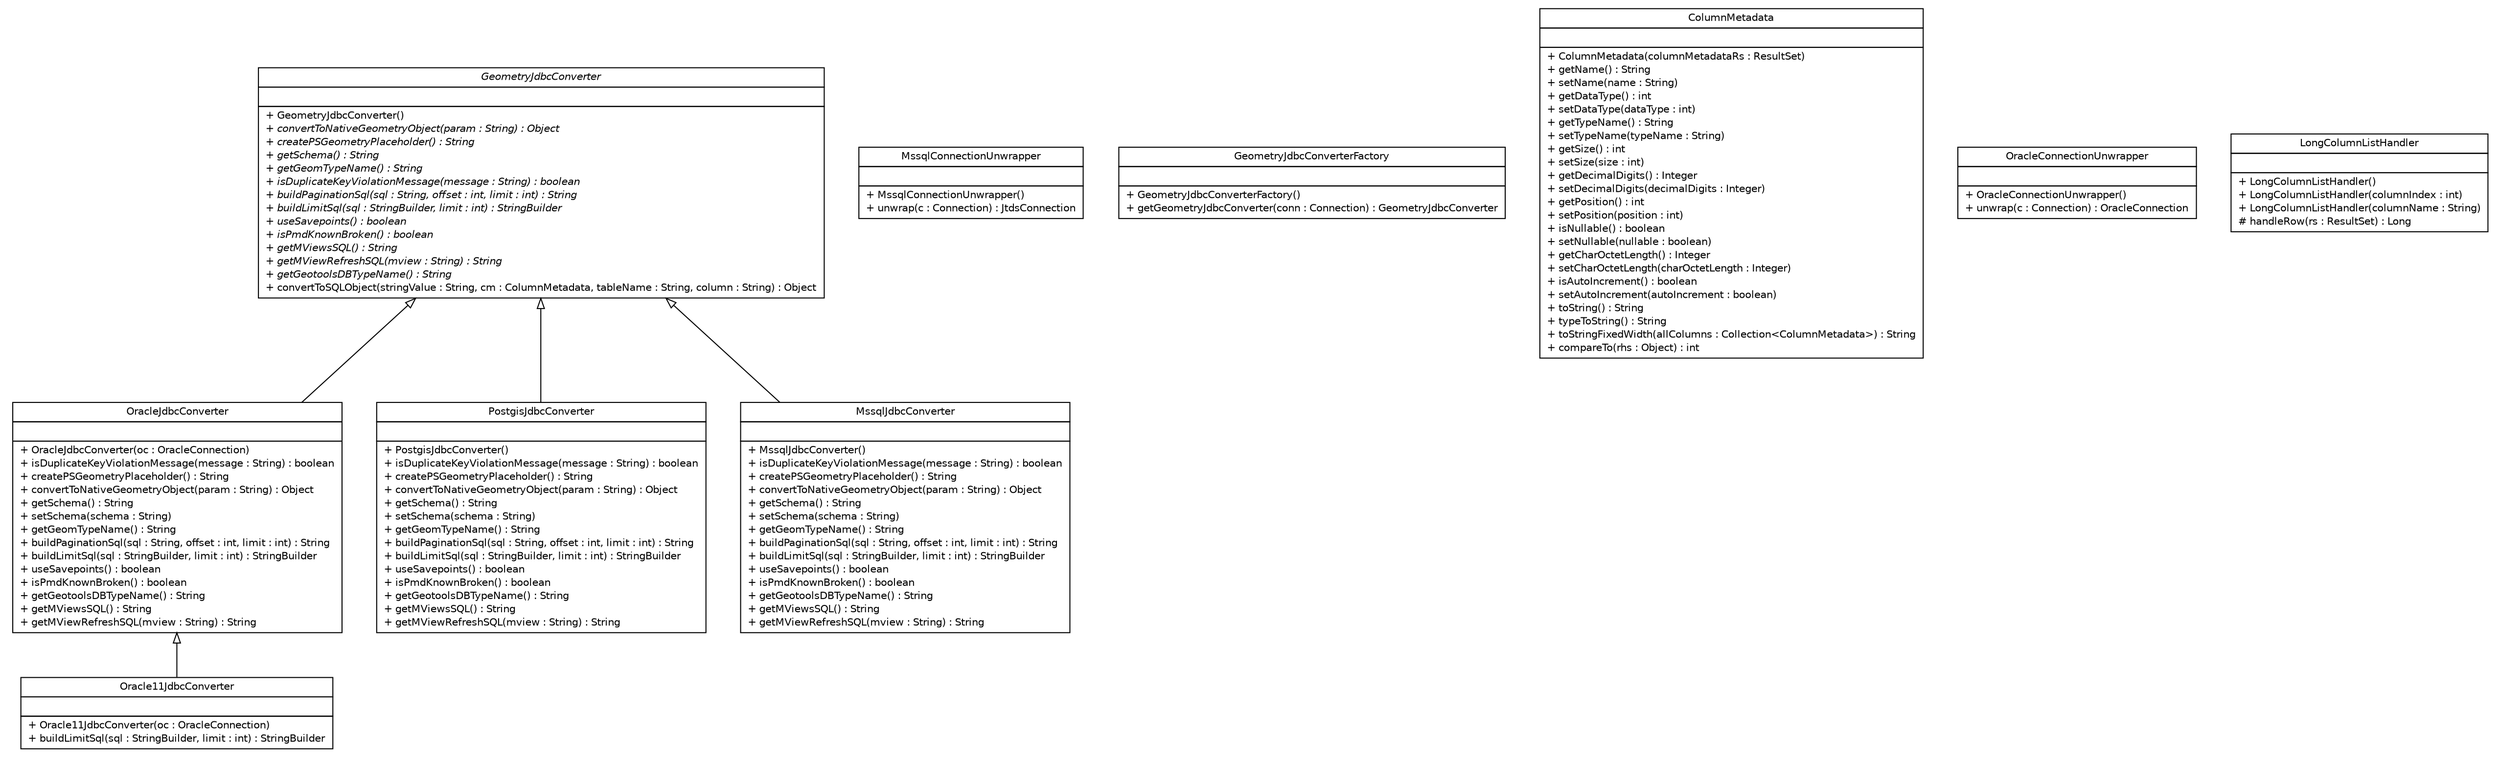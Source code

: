 #!/usr/local/bin/dot
#
# Class diagram 
# Generated by UMLGraph version R5_6-24-gf6e263 (http://www.umlgraph.org/)
#

digraph G {
	edge [fontname="Helvetica",fontsize=10,labelfontname="Helvetica",labelfontsize=10];
	node [fontname="Helvetica",fontsize=10,shape=plaintext];
	nodesep=0.25;
	ranksep=0.5;
	// nl.b3p.brmo.loader.jdbc.OracleJdbcConverter
	c383 [label=<<table title="nl.b3p.brmo.loader.jdbc.OracleJdbcConverter" border="0" cellborder="1" cellspacing="0" cellpadding="2" port="p" href="./OracleJdbcConverter.html">
		<tr><td><table border="0" cellspacing="0" cellpadding="1">
<tr><td align="center" balign="center"> OracleJdbcConverter </td></tr>
		</table></td></tr>
		<tr><td><table border="0" cellspacing="0" cellpadding="1">
<tr><td align="left" balign="left">  </td></tr>
		</table></td></tr>
		<tr><td><table border="0" cellspacing="0" cellpadding="1">
<tr><td align="left" balign="left"> + OracleJdbcConverter(oc : OracleConnection) </td></tr>
<tr><td align="left" balign="left"> + isDuplicateKeyViolationMessage(message : String) : boolean </td></tr>
<tr><td align="left" balign="left"> + createPSGeometryPlaceholder() : String </td></tr>
<tr><td align="left" balign="left"> + convertToNativeGeometryObject(param : String) : Object </td></tr>
<tr><td align="left" balign="left"> + getSchema() : String </td></tr>
<tr><td align="left" balign="left"> + setSchema(schema : String) </td></tr>
<tr><td align="left" balign="left"> + getGeomTypeName() : String </td></tr>
<tr><td align="left" balign="left"> + buildPaginationSql(sql : String, offset : int, limit : int) : String </td></tr>
<tr><td align="left" balign="left"> + buildLimitSql(sql : StringBuilder, limit : int) : StringBuilder </td></tr>
<tr><td align="left" balign="left"> + useSavepoints() : boolean </td></tr>
<tr><td align="left" balign="left"> + isPmdKnownBroken() : boolean </td></tr>
<tr><td align="left" balign="left"> + getGeotoolsDBTypeName() : String </td></tr>
<tr><td align="left" balign="left"> + getMViewsSQL() : String </td></tr>
<tr><td align="left" balign="left"> + getMViewRefreshSQL(mview : String) : String </td></tr>
		</table></td></tr>
		</table>>, URL="./OracleJdbcConverter.html", fontname="Helvetica", fontcolor="black", fontsize=10.0];
	// nl.b3p.brmo.loader.jdbc.GeometryJdbcConverter
	c384 [label=<<table title="nl.b3p.brmo.loader.jdbc.GeometryJdbcConverter" border="0" cellborder="1" cellspacing="0" cellpadding="2" port="p" href="./GeometryJdbcConverter.html">
		<tr><td><table border="0" cellspacing="0" cellpadding="1">
<tr><td align="center" balign="center"><font face="Helvetica-Oblique"> GeometryJdbcConverter </font></td></tr>
		</table></td></tr>
		<tr><td><table border="0" cellspacing="0" cellpadding="1">
<tr><td align="left" balign="left">  </td></tr>
		</table></td></tr>
		<tr><td><table border="0" cellspacing="0" cellpadding="1">
<tr><td align="left" balign="left"> + GeometryJdbcConverter() </td></tr>
<tr><td align="left" balign="left"><font face="Helvetica-Oblique" point-size="10.0"> + convertToNativeGeometryObject(param : String) : Object </font></td></tr>
<tr><td align="left" balign="left"><font face="Helvetica-Oblique" point-size="10.0"> + createPSGeometryPlaceholder() : String </font></td></tr>
<tr><td align="left" balign="left"><font face="Helvetica-Oblique" point-size="10.0"> + getSchema() : String </font></td></tr>
<tr><td align="left" balign="left"><font face="Helvetica-Oblique" point-size="10.0"> + getGeomTypeName() : String </font></td></tr>
<tr><td align="left" balign="left"><font face="Helvetica-Oblique" point-size="10.0"> + isDuplicateKeyViolationMessage(message : String) : boolean </font></td></tr>
<tr><td align="left" balign="left"><font face="Helvetica-Oblique" point-size="10.0"> + buildPaginationSql(sql : String, offset : int, limit : int) : String </font></td></tr>
<tr><td align="left" balign="left"><font face="Helvetica-Oblique" point-size="10.0"> + buildLimitSql(sql : StringBuilder, limit : int) : StringBuilder </font></td></tr>
<tr><td align="left" balign="left"><font face="Helvetica-Oblique" point-size="10.0"> + useSavepoints() : boolean </font></td></tr>
<tr><td align="left" balign="left"><font face="Helvetica-Oblique" point-size="10.0"> + isPmdKnownBroken() : boolean </font></td></tr>
<tr><td align="left" balign="left"><font face="Helvetica-Oblique" point-size="10.0"> + getMViewsSQL() : String </font></td></tr>
<tr><td align="left" balign="left"><font face="Helvetica-Oblique" point-size="10.0"> + getMViewRefreshSQL(mview : String) : String </font></td></tr>
<tr><td align="left" balign="left"><font face="Helvetica-Oblique" point-size="10.0"> + getGeotoolsDBTypeName() : String </font></td></tr>
<tr><td align="left" balign="left"> + convertToSQLObject(stringValue : String, cm : ColumnMetadata, tableName : String, column : String) : Object </td></tr>
		</table></td></tr>
		</table>>, URL="./GeometryJdbcConverter.html", fontname="Helvetica", fontcolor="black", fontsize=10.0];
	// nl.b3p.brmo.loader.jdbc.Oracle11JdbcConverter
	c385 [label=<<table title="nl.b3p.brmo.loader.jdbc.Oracle11JdbcConverter" border="0" cellborder="1" cellspacing="0" cellpadding="2" port="p" href="./Oracle11JdbcConverter.html">
		<tr><td><table border="0" cellspacing="0" cellpadding="1">
<tr><td align="center" balign="center"> Oracle11JdbcConverter </td></tr>
		</table></td></tr>
		<tr><td><table border="0" cellspacing="0" cellpadding="1">
<tr><td align="left" balign="left">  </td></tr>
		</table></td></tr>
		<tr><td><table border="0" cellspacing="0" cellpadding="1">
<tr><td align="left" balign="left"> + Oracle11JdbcConverter(oc : OracleConnection) </td></tr>
<tr><td align="left" balign="left"> + buildLimitSql(sql : StringBuilder, limit : int) : StringBuilder </td></tr>
		</table></td></tr>
		</table>>, URL="./Oracle11JdbcConverter.html", fontname="Helvetica", fontcolor="black", fontsize=10.0];
	// nl.b3p.brmo.loader.jdbc.PostgisJdbcConverter
	c386 [label=<<table title="nl.b3p.brmo.loader.jdbc.PostgisJdbcConverter" border="0" cellborder="1" cellspacing="0" cellpadding="2" port="p" href="./PostgisJdbcConverter.html">
		<tr><td><table border="0" cellspacing="0" cellpadding="1">
<tr><td align="center" balign="center"> PostgisJdbcConverter </td></tr>
		</table></td></tr>
		<tr><td><table border="0" cellspacing="0" cellpadding="1">
<tr><td align="left" balign="left">  </td></tr>
		</table></td></tr>
		<tr><td><table border="0" cellspacing="0" cellpadding="1">
<tr><td align="left" balign="left"> + PostgisJdbcConverter() </td></tr>
<tr><td align="left" balign="left"> + isDuplicateKeyViolationMessage(message : String) : boolean </td></tr>
<tr><td align="left" balign="left"> + createPSGeometryPlaceholder() : String </td></tr>
<tr><td align="left" balign="left"> + convertToNativeGeometryObject(param : String) : Object </td></tr>
<tr><td align="left" balign="left"> + getSchema() : String </td></tr>
<tr><td align="left" balign="left"> + setSchema(schema : String) </td></tr>
<tr><td align="left" balign="left"> + getGeomTypeName() : String </td></tr>
<tr><td align="left" balign="left"> + buildPaginationSql(sql : String, offset : int, limit : int) : String </td></tr>
<tr><td align="left" balign="left"> + buildLimitSql(sql : StringBuilder, limit : int) : StringBuilder </td></tr>
<tr><td align="left" balign="left"> + useSavepoints() : boolean </td></tr>
<tr><td align="left" balign="left"> + isPmdKnownBroken() : boolean </td></tr>
<tr><td align="left" balign="left"> + getGeotoolsDBTypeName() : String </td></tr>
<tr><td align="left" balign="left"> + getMViewsSQL() : String </td></tr>
<tr><td align="left" balign="left"> + getMViewRefreshSQL(mview : String) : String </td></tr>
		</table></td></tr>
		</table>>, URL="./PostgisJdbcConverter.html", fontname="Helvetica", fontcolor="black", fontsize=10.0];
	// nl.b3p.brmo.loader.jdbc.MssqlConnectionUnwrapper
	c387 [label=<<table title="nl.b3p.brmo.loader.jdbc.MssqlConnectionUnwrapper" border="0" cellborder="1" cellspacing="0" cellpadding="2" port="p" href="./MssqlConnectionUnwrapper.html">
		<tr><td><table border="0" cellspacing="0" cellpadding="1">
<tr><td align="center" balign="center"> MssqlConnectionUnwrapper </td></tr>
		</table></td></tr>
		<tr><td><table border="0" cellspacing="0" cellpadding="1">
<tr><td align="left" balign="left">  </td></tr>
		</table></td></tr>
		<tr><td><table border="0" cellspacing="0" cellpadding="1">
<tr><td align="left" balign="left"> + MssqlConnectionUnwrapper() </td></tr>
<tr><td align="left" balign="left"> + unwrap(c : Connection) : JtdsConnection </td></tr>
		</table></td></tr>
		</table>>, URL="./MssqlConnectionUnwrapper.html", fontname="Helvetica", fontcolor="black", fontsize=10.0];
	// nl.b3p.brmo.loader.jdbc.GeometryJdbcConverterFactory
	c388 [label=<<table title="nl.b3p.brmo.loader.jdbc.GeometryJdbcConverterFactory" border="0" cellborder="1" cellspacing="0" cellpadding="2" port="p" href="./GeometryJdbcConverterFactory.html">
		<tr><td><table border="0" cellspacing="0" cellpadding="1">
<tr><td align="center" balign="center"> GeometryJdbcConverterFactory </td></tr>
		</table></td></tr>
		<tr><td><table border="0" cellspacing="0" cellpadding="1">
<tr><td align="left" balign="left">  </td></tr>
		</table></td></tr>
		<tr><td><table border="0" cellspacing="0" cellpadding="1">
<tr><td align="left" balign="left"> + GeometryJdbcConverterFactory() </td></tr>
<tr><td align="left" balign="left"> + getGeometryJdbcConverter(conn : Connection) : GeometryJdbcConverter </td></tr>
		</table></td></tr>
		</table>>, URL="./GeometryJdbcConverterFactory.html", fontname="Helvetica", fontcolor="black", fontsize=10.0];
	// nl.b3p.brmo.loader.jdbc.ColumnMetadata
	c389 [label=<<table title="nl.b3p.brmo.loader.jdbc.ColumnMetadata" border="0" cellborder="1" cellspacing="0" cellpadding="2" port="p" href="./ColumnMetadata.html">
		<tr><td><table border="0" cellspacing="0" cellpadding="1">
<tr><td align="center" balign="center"> ColumnMetadata </td></tr>
		</table></td></tr>
		<tr><td><table border="0" cellspacing="0" cellpadding="1">
<tr><td align="left" balign="left">  </td></tr>
		</table></td></tr>
		<tr><td><table border="0" cellspacing="0" cellpadding="1">
<tr><td align="left" balign="left"> + ColumnMetadata(columnMetadataRs : ResultSet) </td></tr>
<tr><td align="left" balign="left"> + getName() : String </td></tr>
<tr><td align="left" balign="left"> + setName(name : String) </td></tr>
<tr><td align="left" balign="left"> + getDataType() : int </td></tr>
<tr><td align="left" balign="left"> + setDataType(dataType : int) </td></tr>
<tr><td align="left" balign="left"> + getTypeName() : String </td></tr>
<tr><td align="left" balign="left"> + setTypeName(typeName : String) </td></tr>
<tr><td align="left" balign="left"> + getSize() : int </td></tr>
<tr><td align="left" balign="left"> + setSize(size : int) </td></tr>
<tr><td align="left" balign="left"> + getDecimalDigits() : Integer </td></tr>
<tr><td align="left" balign="left"> + setDecimalDigits(decimalDigits : Integer) </td></tr>
<tr><td align="left" balign="left"> + getPosition() : int </td></tr>
<tr><td align="left" balign="left"> + setPosition(position : int) </td></tr>
<tr><td align="left" balign="left"> + isNullable() : boolean </td></tr>
<tr><td align="left" balign="left"> + setNullable(nullable : boolean) </td></tr>
<tr><td align="left" balign="left"> + getCharOctetLength() : Integer </td></tr>
<tr><td align="left" balign="left"> + setCharOctetLength(charOctetLength : Integer) </td></tr>
<tr><td align="left" balign="left"> + isAutoIncrement() : boolean </td></tr>
<tr><td align="left" balign="left"> + setAutoIncrement(autoIncrement : boolean) </td></tr>
<tr><td align="left" balign="left"> + toString() : String </td></tr>
<tr><td align="left" balign="left"> + typeToString() : String </td></tr>
<tr><td align="left" balign="left"> + toStringFixedWidth(allColumns : Collection&lt;ColumnMetadata&gt;) : String </td></tr>
<tr><td align="left" balign="left"> + compareTo(rhs : Object) : int </td></tr>
		</table></td></tr>
		</table>>, URL="./ColumnMetadata.html", fontname="Helvetica", fontcolor="black", fontsize=10.0];
	// nl.b3p.brmo.loader.jdbc.MssqlJdbcConverter
	c390 [label=<<table title="nl.b3p.brmo.loader.jdbc.MssqlJdbcConverter" border="0" cellborder="1" cellspacing="0" cellpadding="2" port="p" href="./MssqlJdbcConverter.html">
		<tr><td><table border="0" cellspacing="0" cellpadding="1">
<tr><td align="center" balign="center"> MssqlJdbcConverter </td></tr>
		</table></td></tr>
		<tr><td><table border="0" cellspacing="0" cellpadding="1">
<tr><td align="left" balign="left">  </td></tr>
		</table></td></tr>
		<tr><td><table border="0" cellspacing="0" cellpadding="1">
<tr><td align="left" balign="left"> + MssqlJdbcConverter() </td></tr>
<tr><td align="left" balign="left"> + isDuplicateKeyViolationMessage(message : String) : boolean </td></tr>
<tr><td align="left" balign="left"> + createPSGeometryPlaceholder() : String </td></tr>
<tr><td align="left" balign="left"> + convertToNativeGeometryObject(param : String) : Object </td></tr>
<tr><td align="left" balign="left"> + getSchema() : String </td></tr>
<tr><td align="left" balign="left"> + setSchema(schema : String) </td></tr>
<tr><td align="left" balign="left"> + getGeomTypeName() : String </td></tr>
<tr><td align="left" balign="left"> + buildPaginationSql(sql : String, offset : int, limit : int) : String </td></tr>
<tr><td align="left" balign="left"> + buildLimitSql(sql : StringBuilder, limit : int) : StringBuilder </td></tr>
<tr><td align="left" balign="left"> + useSavepoints() : boolean </td></tr>
<tr><td align="left" balign="left"> + isPmdKnownBroken() : boolean </td></tr>
<tr><td align="left" balign="left"> + getGeotoolsDBTypeName() : String </td></tr>
<tr><td align="left" balign="left"> + getMViewsSQL() : String </td></tr>
<tr><td align="left" balign="left"> + getMViewRefreshSQL(mview : String) : String </td></tr>
		</table></td></tr>
		</table>>, URL="./MssqlJdbcConverter.html", fontname="Helvetica", fontcolor="black", fontsize=10.0];
	// nl.b3p.brmo.loader.jdbc.OracleConnectionUnwrapper
	c391 [label=<<table title="nl.b3p.brmo.loader.jdbc.OracleConnectionUnwrapper" border="0" cellborder="1" cellspacing="0" cellpadding="2" port="p" href="./OracleConnectionUnwrapper.html">
		<tr><td><table border="0" cellspacing="0" cellpadding="1">
<tr><td align="center" balign="center"> OracleConnectionUnwrapper </td></tr>
		</table></td></tr>
		<tr><td><table border="0" cellspacing="0" cellpadding="1">
<tr><td align="left" balign="left">  </td></tr>
		</table></td></tr>
		<tr><td><table border="0" cellspacing="0" cellpadding="1">
<tr><td align="left" balign="left"> + OracleConnectionUnwrapper() </td></tr>
<tr><td align="left" balign="left"> + unwrap(c : Connection) : OracleConnection </td></tr>
		</table></td></tr>
		</table>>, URL="./OracleConnectionUnwrapper.html", fontname="Helvetica", fontcolor="black", fontsize=10.0];
	// nl.b3p.brmo.loader.jdbc.LongColumnListHandler
	c392 [label=<<table title="nl.b3p.brmo.loader.jdbc.LongColumnListHandler" border="0" cellborder="1" cellspacing="0" cellpadding="2" port="p" href="./LongColumnListHandler.html">
		<tr><td><table border="0" cellspacing="0" cellpadding="1">
<tr><td align="center" balign="center"> LongColumnListHandler </td></tr>
		</table></td></tr>
		<tr><td><table border="0" cellspacing="0" cellpadding="1">
<tr><td align="left" balign="left">  </td></tr>
		</table></td></tr>
		<tr><td><table border="0" cellspacing="0" cellpadding="1">
<tr><td align="left" balign="left"> + LongColumnListHandler() </td></tr>
<tr><td align="left" balign="left"> + LongColumnListHandler(columnIndex : int) </td></tr>
<tr><td align="left" balign="left"> + LongColumnListHandler(columnName : String) </td></tr>
<tr><td align="left" balign="left"> # handleRow(rs : ResultSet) : Long </td></tr>
		</table></td></tr>
		</table>>, URL="./LongColumnListHandler.html", fontname="Helvetica", fontcolor="black", fontsize=10.0];
	//nl.b3p.brmo.loader.jdbc.OracleJdbcConverter extends nl.b3p.brmo.loader.jdbc.GeometryJdbcConverter
	c384:p -> c383:p [dir=back,arrowtail=empty];
	//nl.b3p.brmo.loader.jdbc.Oracle11JdbcConverter extends nl.b3p.brmo.loader.jdbc.OracleJdbcConverter
	c383:p -> c385:p [dir=back,arrowtail=empty];
	//nl.b3p.brmo.loader.jdbc.PostgisJdbcConverter extends nl.b3p.brmo.loader.jdbc.GeometryJdbcConverter
	c384:p -> c386:p [dir=back,arrowtail=empty];
	//nl.b3p.brmo.loader.jdbc.MssqlJdbcConverter extends nl.b3p.brmo.loader.jdbc.GeometryJdbcConverter
	c384:p -> c390:p [dir=back,arrowtail=empty];
}

